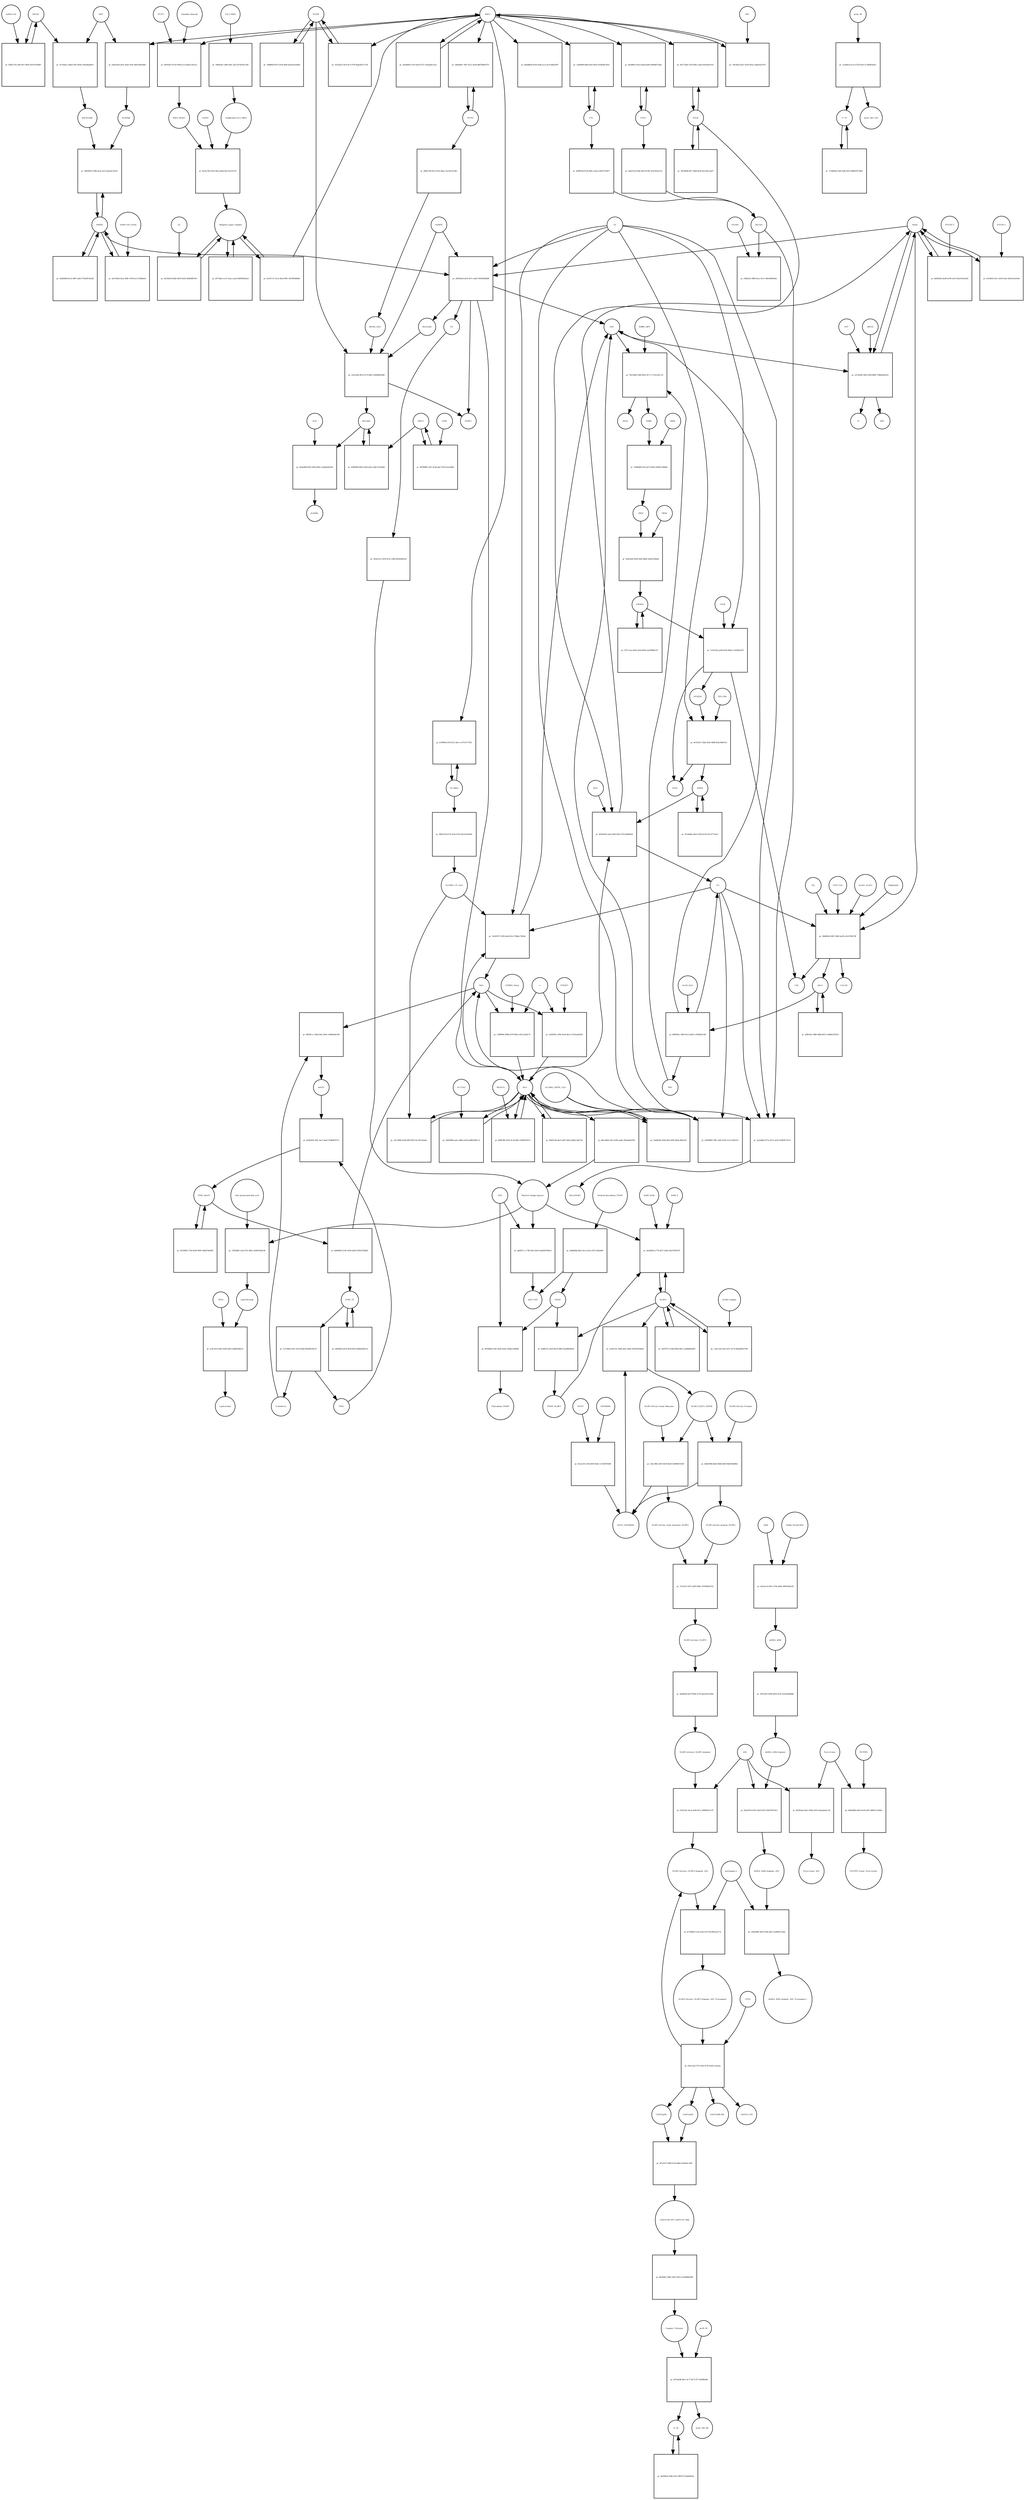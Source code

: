 strict digraph  {
Heme [annotation="urn_miriam_obo.chebi_CHEBI%3A30413", bipartite=0, cls="simple chemical", fontsize=4, label=Heme, shape=circle];
"pr_e803b3e8-a91d-427c-aab4-7b0292fdd9df" [annotation="", bipartite=1, cls=process, fontsize=4, label="pr_e803b3e8-a91d-427c-aab4-7b0292fdd9df", shape=square];
Biliverdin [annotation="urn_miriam_obo.chebi_CHEBI%3A17033", bipartite=0, cls="simple chemical", fontsize=4, label=Biliverdin, shape=circle];
HMOX1 [annotation=urn_miriam_uniprot_P09601, bipartite=0, cls=macromolecule, fontsize=4, label=HMOX1, shape=circle];
O2 [annotation="urn_miriam_obo.chebi_CHEBI%3A15379", bipartite=0, cls="simple chemical", fontsize=4, label=O2, shape=circle];
NADPH [annotation="urn_miriam_obo.chebi_CHEBI%3A16474", bipartite=0, cls="simple chemical", fontsize=4, label=NADPH, shape=circle];
H2O [annotation="urn_miriam_obo.chebi_CHEBI%3A15377", bipartite=0, cls="simple chemical", fontsize=4, label=H2O, shape=circle];
"Fe2+" [annotation="urn_miriam_obo.chebi_CHEBI%3A29033", bipartite=0, cls="simple chemical", fontsize=4, label="Fe2+", shape=circle];
"NADP+" [annotation="urn_miriam_obo.chebi_CHEBI%3A18009", bipartite=0, cls="simple chemical", fontsize=4, label="NADP+", shape=circle];
CO [annotation="urn_miriam_obo.chebi_CHEBI%3A17245", bipartite=0, cls="simple chemical", fontsize=4, label=CO, shape=circle];
"pr_dd458eb2-8a08-4c98-a516-30e2529cda45" [annotation="", bipartite=1, cls=process, fontsize=4, label="pr_dd458eb2-8a08-4c98-a516-30e2529cda45", shape=square];
"FLVCR1-2" [annotation=urn_miriam_uniprot_Q9Y5Y0, bipartite=0, cls=macromolecule, fontsize=4, label="FLVCR1-2", shape=circle];
"pr_25ac5abf-d97a-4174-bde1-af4f84d41848" [annotation="", bipartite=1, cls=process, fontsize=4, label="pr_25ac5abf-d97a-4174-bde1-af4f84d41848", shape=square];
Bilirubin [annotation="urn_miriam_obo.chebi_CHEBI%3A16990", bipartite=0, cls="simple chemical", fontsize=4, label=Bilirubin, shape=circle];
BLVRB [annotation=urn_miriam_uniprot_P30043, bipartite=0, cls=macromolecule, fontsize=4, label=BLVRB, shape=circle];
"BLVRA_Zn2+" [annotation="urn_miriam_obo.chebi_CHEBI%3A29805|urn_miriam_uniprot_P53004", bipartite=0, cls=complex, fontsize=4, label="BLVRA_Zn2+", shape=circle];
"pr_0f4f0d90-8495-4a66-ad22-c86c51363a84" [annotation="", bipartite=1, cls=process, fontsize=4, label="pr_0f4f0d90-8495-4a66-ad22-c86c51363a84", shape=square];
ABCC1 [annotation=urn_miriam_uniprot_P02768, bipartite=0, cls=macromolecule, fontsize=4, label=ABCC1, shape=circle];
"pr_bd3edf9d-0f43-426b-840a-23a46e9d3344" [annotation="", bipartite=1, cls=process, fontsize=4, label="pr_bd3edf9d-0f43-426b-840a-23a46e9d3344", shape=square];
ALB [annotation=urn_miriam_uniprot_P02768, bipartite=0, cls=macromolecule, fontsize=4, label=ALB, shape=circle];
"ALB/BIL" [annotation="urn_miriam_uniprot_P02768|urn_miriam_obo.chebi_CHEBI%3A16990", bipartite=0, cls=complex, fontsize=4, label="ALB/BIL", shape=circle];
NRF2 [annotation="", bipartite=0, cls=macromolecule, fontsize=4, label=NRF2, shape=circle];
"pr_63eb14eb-a87a-4eb2-91d1-d492cf6018d4" [annotation="", bipartite=1, cls=process, fontsize=4, label="pr_63eb14eb-a87a-4eb2-91d1-d492cf6018d4", shape=square];
MAF [annotation=urn_miriam_uniprot_O75444, bipartite=0, cls=macromolecule, fontsize=4, label=MAF, shape=circle];
"Nrf2/Maf" [annotation="", bipartite=0, cls=complex, fontsize=4, label="Nrf2/Maf", shape=circle];
"pr_4170ab5c-26bd-476e-965d-c50ee6ba8912" [annotation="", bipartite=1, cls=process, fontsize=4, label="pr_4170ab5c-26bd-476e-965d-c50ee6ba8912", shape=square];
BACH1 [annotation=urn_miriam_uniprot_O14867, bipartite=0, cls=macromolecule, fontsize=4, label=BACH1, shape=circle];
"BACH1/Maf" [annotation="", bipartite=0, cls=complex, fontsize=4, label="BACH1/Maf", shape=circle];
"pr_92ba5718-a36f-4f37-9855-fe97ef100d07" [annotation="", bipartite=1, cls=process, fontsize=4, label="pr_92ba5718-a36f-4f37-9855-fe97ef100d07", shape=square];
"miRNA-155" [annotation=urn_miriam_ncbigene_406947, bipartite=0, cls="nucleic acid feature", fontsize=4, label="miRNA-155", shape=circle];
"pr_56856010-c09b-4c81-ba13-afead131af47" [annotation="", bipartite=1, cls=process, fontsize=4, label="pr_56856010-c09b-4c81-ba13-afead131af47", shape=square];
PRIN9 [annotation="urn_miriam_obo.chebi_CHEBI%3A15430", bipartite=0, cls="simple chemical", fontsize=4, label=PRIN9, shape=circle];
"pr_001b9cb6-2a42-4583-8541-67f1a0b60d28" [annotation="", bipartite=1, cls=process, fontsize=4, label="pr_001b9cb6-2a42-4583-8541-67f1a0b60d28", shape=square];
FECH [annotation=urn_miriam_uniprot_P22830, bipartite=0, cls=macromolecule, fontsize=4, label=FECH, shape=circle];
"Pb2+" [annotation="urn_miriam_obo.chebi_CHEBI%3A27889", bipartite=0, cls="simple chemical", fontsize=4, label="Pb2+", shape=circle];
"H+" [annotation="urn_miriam_obo.chebi_CHEBI%3A15378", bipartite=0, cls="simple chemical", fontsize=4, label="H+", shape=circle];
"SUCC-CoA" [annotation="urn_miriam_obo.chebi_CHEBI%3A57292", bipartite=0, cls="simple chemical", fontsize=4, label="SUCC-CoA", shape=circle];
"pr_286d85d1-6867-4002-be28-a32c6780374f" [annotation="", bipartite=1, cls=process, fontsize=4, label="pr_286d85d1-6867-4002-be28-a32c6780374f", shape=square];
dALA [annotation="urn_miriam_obo.chebi_CHEBI%3A356416", bipartite=0, cls="simple chemical", fontsize=4, label=dALA, shape=circle];
ALAS1_ALAS2 [annotation="urn_miriam_uniprot_P13196|urn_miriam_uniprot_P22557", bipartite=0, cls=complex, fontsize=4, label=ALAS1_ALAS2, shape=circle];
Panhematin [annotation="urn_miriam_obo.chebi_CHEBI%3A50385", bipartite=0, cls="simple chemical", fontsize=4, label=Panhematin, shape=circle];
Gly [annotation="urn_miriam_obo.chebi_CHEBI%3A57305", bipartite=0, cls="simple chemical", fontsize=4, label=Gly, shape=circle];
"CoA-SH" [annotation="urn_miriam_obo.chebi_CHEBI%3A15346", bipartite=0, cls="simple chemical", fontsize=4, label="CoA-SH", shape=circle];
CO2 [annotation="urn_miriam_obo.chebi_CHEBI%3A16526", bipartite=0, cls="simple chemical", fontsize=4, label=CO2, shape=circle];
"pr_f9505ab7-87e9-478d-a11e-6faf2c35ea1a" [annotation="", bipartite=1, cls=process, fontsize=4, label="pr_f9505ab7-87e9-478d-a11e-6faf2c35ea1a", shape=square];
KEAP1 [annotation=urn_miriam_uniprot_Q14145, bipartite=0, cls=macromolecule, fontsize=4, label=KEAP1, shape=circle];
NRF2_KEAP1 [annotation="urn_miriam_uniprot_Q14145|urn_miriam_uniprot_Q16236", bipartite=0, cls=complex, fontsize=4, label=NRF2_KEAP1, shape=circle];
"Dimethly fumarate" [annotation="urn_miriam_obo.chebi_CHEBI%3A76004", bipartite=0, cls="simple chemical", fontsize=4, label="Dimethly fumarate", shape=circle];
"Ubiquitin Ligase Complex" [annotation="urn_miriam_uniprot_Q14145|urn_miriam_uniprot_Q15843|urn_miriam_uniprot_Q13618|urn_miriam_uniprot_P62877|urn_miriam_uniprot_Q16236|urn_miriam_uniprot_P0CG48|urn_miriam_pubmed_19940261|urn_miriam_interpro_IPR000608", bipartite=0, cls=complex, fontsize=4, label="Ubiquitin Ligase Complex", shape=circle];
"pr_4f774dca-ec21-4eac-aaa0-a095ff283aed" [annotation="", bipartite=1, cls=process, fontsize=4, label="pr_4f774dca-ec21-4eac-aaa0-a095ff283aed", shape=square];
"pr_68f5db3c-30b9-42c2-ba95-1cfb405bc18d" [annotation="", bipartite=1, cls=process, fontsize=4, label="pr_68f5db3c-30b9-42c2-ba95-1cfb405bc18d", shape=square];
PBG [annotation="urn_miriam_obo.chebi_CHEBI%3A58126", bipartite=0, cls="simple chemical", fontsize=4, label=PBG, shape=circle];
"ALAD_Zn2+" [annotation="urn_miriam_uniprot_P13716|urn_miriam_obo.chebi_CHEBI%3A29105", bipartite=0, cls=complex, fontsize=4, label="ALAD_Zn2+", shape=circle];
"pr_76e25d6f-25b6-4643-9c7c-c737ac85cc1b" [annotation="", bipartite=1, cls=process, fontsize=4, label="pr_76e25d6f-25b6-4643-9c7c-c737ac85cc1b", shape=square];
HMBL [annotation="urn_miriam_obo.chebi_CHEBI%3A57845", bipartite=0, cls="simple chemical", fontsize=4, label=HMBL, shape=circle];
HMBS_DIPY [annotation="urn_miriam_obo.chebi_CHEBI%3A36319|urn_miriam_uniprot_P08397", bipartite=0, cls=complex, fontsize=4, label=HMBS_DIPY, shape=circle];
"NH4+" [annotation="urn_miriam_obo.chebi_CHEBI%3A28938", bipartite=0, cls="simple chemical", fontsize=4, label="NH4+", shape=circle];
"pr_14040df0-f41d-4e72-9042-83940119696d" [annotation="", bipartite=1, cls=process, fontsize=4, label="pr_14040df0-f41d-4e72-9042-83940119696d", shape=square];
URO3 [annotation="urn_miriam_obo.chebi_CHEBI%3A15437", bipartite=0, cls="simple chemical", fontsize=4, label=URO3, shape=circle];
UROS [annotation=urn_miriam_uniprot_P10746, bipartite=0, cls=macromolecule, fontsize=4, label=UROS, shape=circle];
"pr_56263ed3-8f58-42b5-8b46-5a85fcf266ad" [annotation="", bipartite=1, cls=process, fontsize=4, label="pr_56263ed3-8f58-42b5-8b46-5a85fcf266ad", shape=square];
COPRO3 [annotation="urn_miriam_obo.chebi_CHEBI%3A15439", bipartite=0, cls="simple chemical", fontsize=4, label=COPRO3, shape=circle];
UROD [annotation=urn_miriam_uniprot_P06132, bipartite=0, cls=macromolecule, fontsize=4, label=UROD, shape=circle];
"pr_7e243352-ae49-49cb-844d-c7ef2b9cb07f" [annotation="", bipartite=1, cls=process, fontsize=4, label="pr_7e243352-ae49-49cb-844d-c7ef2b9cb07f", shape=square];
PPGEN9 [annotation="urn_miriam_obo.chebi_CHEBI%3A15435", bipartite=0, cls="simple chemical", fontsize=4, label=PPGEN9, shape=circle];
CPOX [annotation=urn_miriam_uniprot_P36551, bipartite=0, cls=macromolecule, fontsize=4, label=CPOX, shape=circle];
H2O2 [annotation="urn_miriam_obo.chebi_CHEBI%3A16240", bipartite=0, cls="simple chemical", fontsize=4, label=H2O2, shape=circle];
"pr_8e7b1d17-20da-403a-9688-ffda18dd1fc8" [annotation="", bipartite=1, cls=process, fontsize=4, label="pr_8e7b1d17-20da-403a-9688-ffda18dd1fc8", shape=square];
PPO_FAD [annotation="urn_miriam_obo.chebi_CHEBI%3A16238|urn_miriam_uniprot_P50336", bipartite=0, cls=complex, fontsize=4, label=PPO_FAD, shape=circle];
"pr_a62b9063-2129-4a58-a575-762aab611aa1" [annotation="", bipartite=1, cls=process, fontsize=4, label="pr_a62b9063-2129-4a58-a575-762aab611aa1", shape=square];
"pr_af9fe50e-38d6-44bb-bb15-c4486a355018" [annotation="", bipartite=1, cls="uncertain process", fontsize=4, label="pr_af9fe50e-38d6-44bb-bb15-c4486a355018", shape=square];
"pr_3677c1ea-d285-42e6-843b-ead70886cf11" [annotation="", bipartite=1, cls="uncertain process", fontsize=4, label="pr_3677c1ea-d285-42e6-843b-ead70886cf11", shape=square];
"pr_87e2b4be-d4e5-4250-bc29-ef1e377c9acf" [annotation="", bipartite=1, cls="uncertain process", fontsize=4, label="pr_87e2b4be-d4e5-4250-bc29-ef1e377c9acf", shape=square];
"Poly-unsaturated fatty acid" [annotation="urn_miriam_obo.chebi_CHEBI%3A26208", bipartite=0, cls="simple chemical", fontsize=4, label="Poly-unsaturated fatty acid", shape=circle];
"pr_27829bbf-12a6-47fc-984c-4a9618544e34" [annotation="", bipartite=1, cls=process, fontsize=4, label="pr_27829bbf-12a6-47fc-984c-4a9618544e34", shape=square];
"Lipid Peroxide" [annotation="urn_miriam_obo.chebi_CHEBI%3A61051", bipartite=0, cls="simple chemical", fontsize=4, label="Lipid Peroxide", shape=circle];
"Reactive Oxygen Species" [annotation="urn_miriam_obo.chebi_CHEBI%3A26523", bipartite=0, cls="simple chemical", fontsize=4, label="Reactive Oxygen Species", shape=circle];
"pr_2a2ad0a0-677a-427e-ae5b-418958719c1f" [annotation="", bipartite=1, cls=process, fontsize=4, label="pr_2a2ad0a0-677a-427e-ae5b-418958719c1f", shape=square];
"Fe(3+)O(OH)" [annotation="urn_miriam_obo.chebi_CHEBI%3A78619", bipartite=0, cls="simple chemical", fontsize=4, label="Fe(3+)O(OH)", shape=circle];
Ferritin [annotation=urn_miriam_uniprot_P02794, bipartite=0, cls=complex, fontsize=4, label=Ferritin, shape=circle];
"pr_e47c4844-0c84-485f-9873-bc1bf7a45dac" [annotation="", bipartite=1, cls=process, fontsize=4, label="pr_e47c4844-0c84-485f-9873-bc1bf7a45dac", shape=square];
"SLC40A1_CP_Cu2+" [annotation="urn_miriam_uniprot_P00450|urn_miriam_uniprot_Q9NP59|urn_miriam_obo.chebi_CHEBI%3A29036", bipartite=0, cls=complex, fontsize=4, label="SLC40A1_CP_Cu2+", shape=circle];
"pr_7dc60787-1929-4ed6-91c0-780dcc7bffab" [annotation="", bipartite=1, cls=process, fontsize=4, label="pr_7dc60787-1929-4ed6-91c0-780dcc7bffab", shape=square];
"Fe3+" [annotation="urn_miriam_obo.chebi_CHEBI%3A29034", bipartite=0, cls="simple chemical", fontsize=4, label="Fe3+", shape=circle];
SLC40A1 [annotation=urn_miriam_ncbigene_30061, bipartite=0, cls="nucleic acid feature", fontsize=4, label=SLC40A1, shape=circle];
"pr_fcff894d-51f4-4521-bfce-1c6721177d31" [annotation="", bipartite=1, cls=process, fontsize=4, label="pr_fcff894d-51f4-4521-bfce-1c6721177d31", shape=square];
FTH1 [annotation=urn_miriam_ncbigene_2495, bipartite=0, cls="nucleic acid feature", fontsize=4, label=FTH1, shape=circle];
"pr_833d0815-0ecd-4a40-b2bf-fa9b9d6716ab" [annotation="", bipartite=1, cls=process, fontsize=4, label="pr_833d0815-0ecd-4a40-b2bf-fa9b9d6716ab", shape=square];
FTL [annotation=urn_miriam_ncbigene_2512, bipartite=0, cls="nucleic acid feature", fontsize=4, label=FTL, shape=circle];
"pr_1a46f900-bf84-44a2-b91f-9334a8d7263c" [annotation="", bipartite=1, cls=process, fontsize=4, label="pr_1a46f900-bf84-44a2-b91f-9334a8d7263c", shape=square];
"pr_eba037aa-9fda-40c8-b740-357b7d1dc21d" [annotation="", bipartite=1, cls=process, fontsize=4, label="pr_eba037aa-9fda-40c8-b740-357b7d1dc21d", shape=square];
"pr_d29f876d-97e8-4841-a3ad-c583677e0071" [annotation="", bipartite=1, cls=process, fontsize=4, label="pr_d29f876d-97e8-4841-a3ad-c583677e0071", shape=square];
"pr_06173200-3793-490c-a3d2-0243e9ecf1b7" [annotation="", bipartite=1, cls=process, fontsize=4, label="pr_06173200-3793-490c-a3d2-0243e9ecf1b7", shape=square];
"pr_39c0f008-df17-46df-bf28-62e149c22a67" [annotation="", bipartite=1, cls=process, fontsize=4, label="pr_39c0f008-df17-46df-bf28-62e149c22a67", shape=square];
"pr_32dd50b4-b1c0-4907-ab61-075b287ab229" [annotation="", bipartite=1, cls=process, fontsize=4, label="pr_32dd50b4-b1c0-4907-ab61-075b287ab229", shape=square];
BLVRA [annotation=urn_miriam_ncbigene_644, bipartite=0, cls="nucleic acid feature", fontsize=4, label=BLVRA, shape=circle];
"pr_3d4ed84c-7b67-4c5c-b228-d6b79b04575f" [annotation="", bipartite=1, cls=process, fontsize=4, label="pr_3d4ed84c-7b67-4c5c-b228-d6b79b04575f", shape=square];
"pr_43322fe3-3fc8-4e72-97ff-bbaeb97c5739" [annotation="", bipartite=1, cls=process, fontsize=4, label="pr_43322fe3-3fc8-4e72-97ff-bbaeb97c5739", shape=square];
"pr_19b8fbe9-f975-431b-900f-4ae01bc92d0d" [annotation="", bipartite=1, cls=process, fontsize=4, label="pr_19b8fbe9-f975-431b-900f-4ae01bc92d0d", shape=square];
"pr_4f9d7c96-b1c4-47fa-9bea-c4c2b2332383" [annotation="", bipartite=1, cls=process, fontsize=4, label="pr_4f9d7c96-b1c4-47fa-9bea-c4c2b2332383", shape=square];
"pr_f5863139-4735-419e-8119-5bc41201fb0c" [annotation="", bipartite=1, cls=process, fontsize=4, label="pr_f5863139-4735-419e-8119-5bc41201fb0c", shape=square];
"pr_c0bf2dc2-8f69-4ec2-9e11-99ee06fb056a" [annotation="", bipartite=1, cls=process, fontsize=4, label="pr_c0bf2dc2-8f69-4ec2-9e11-99ee06fb056a", shape=square];
NCOA4 [annotation=urn_miriam_uniprot_Q13772, bipartite=0, cls=macromolecule, fontsize=4, label=NCOA4, shape=circle];
"pr_13df809a-48db-4570-8bd1-e05c22a6fc76" [annotation="", bipartite=1, cls=process, fontsize=4, label="pr_13df809a-48db-4570-8bd1-e05c22a6fc76", shape=square];
CYBRD1_Heme [annotation="urn_miriam_uniprot_Q53TN4|urn_miriam_obo.chebi_CHEBI%3A30413", bipartite=0, cls=complex, fontsize=4, label=CYBRD1_Heme, shape=circle];
"e-" [annotation="urn_miriam_obo.chebi_CHEBI%3A10545", bipartite=0, cls="simple chemical", fontsize=4, label="e-", shape=circle];
"pr_36056890-aa0c-4dbd-a5d5-ba080564b112" [annotation="", bipartite=1, cls=process, fontsize=4, label="pr_36056890-aa0c-4dbd-a5d5-ba080564b112", shape=square];
SLC11A2 [annotation=urn_miriam_uniprot_P49281, bipartite=0, cls=macromolecule, fontsize=4, label=SLC11A2, shape=circle];
"pr_ec9cc6c9-e04f-41b0-a483-e3bd9c86fa1e" [annotation="", bipartite=1, cls=process, fontsize=4, label="pr_ec9cc6c9-e04f-41b0-a483-e3bd9c86fa1e", shape=square];
"Lipid alcohol" [annotation="urn_miriam_obo.chebi_CHEBI%3A24026", bipartite=0, cls="simple chemical", fontsize=4, label="Lipid alcohol", shape=circle];
GPX4 [annotation=urn_miriam_uniprot_P36969, bipartite=0, cls=macromolecule, fontsize=4, label=GPX4, shape=circle];
"pr_4a576d56-2bca-408c-9783-bce71298de3e" [annotation="", bipartite=1, cls=process, fontsize=4, label="pr_4a576d56-2bca-408c-9783-bce71298de3e", shape=square];
"SARS-CoV-2 Orf3a" [annotation="urn_miriam_uniprot_P0DTC3|urn_miriam_taxonomy_2697049", bipartite=0, cls=macromolecule, fontsize=4, label="SARS-CoV-2 Orf3a", shape=circle];
"pr_d9ac46b4-c81a-4206-aabb-7f6dad4e07bb" [annotation="", bipartite=1, cls=process, fontsize=4, label="pr_d9ac46b4-c81a-4206-aabb-7f6dad4e07bb", shape=square];
"pr_697698f6-12d7-4c48-a0e7-87b11ae22db8" [annotation="", bipartite=1, cls=process, fontsize=4, label="pr_697698f6-12d7-4c48-a0e7-87b11ae22db8", shape=square];
Orf9c [annotation=urn_miriam_taxonomy_2697049, bipartite=0, cls=macromolecule, fontsize=4, label=Orf9c, shape=circle];
CUL3_RBX1 [annotation="urn_miriam_uniprot_Q13618|urn_miriam_uniprot_P62877", bipartite=0, cls=complex, fontsize=4, label=CUL3_RBX1, shape=circle];
"pr_596de5fe-c486-426c-a2f1-f674e5817a0f" [annotation="", bipartite=1, cls=process, fontsize=4, label="pr_596de5fe-c486-426c-a2f1-f674e5817a0f", shape=square];
"Neddylated CUL3_RBX1" [annotation="urn_miriam_uniprot_Q15843|urn_miriam_uniprot_Q13618|urn_miriam_uniprot_P62877", bipartite=0, cls=complex, fontsize=4, label="Neddylated CUL3_RBX1", shape=circle];
"pr_bb2088e9-813b-416b-acce-0a7e30ba5097" [annotation="", bipartite=1, cls=process, fontsize=4, label="pr_bb2088e9-813b-416b-acce-0a7e30ba5097", shape=square];
"pr_9e2e27d4-1653-49ca-9da4-66c31a221579" [annotation="", bipartite=1, cls=process, fontsize=4, label="pr_9e2e27d4-1653-49ca-9da4-66c31a221579", shape=square];
CAND1 [annotation=urn_miriam_uniprot_Q86VP6, bipartite=0, cls=macromolecule, fontsize=4, label=CAND1, shape=circle];
E2 [annotation=urn_miriam_interpro_IPR000608, bipartite=0, cls=macromolecule, fontsize=4, label=E2, shape=circle];
"pr_46145d14-824b-4d7d-9e04-3b9f4dff1947" [annotation="", bipartite=1, cls=process, fontsize=4, label="pr_46145d14-824b-4d7d-9e04-3b9f4dff1947", shape=square];
"pr_7f4c8422-8a27-453f-9e5a-14afb1b2107b" [annotation="", bipartite=1, cls=process, fontsize=4, label="pr_7f4c8422-8a27-453f-9e5a-14afb1b2107b", shape=square];
PKC [annotation="urn_miriam_pubmed_12198130|urn_miriam_interpro_IPR012233", bipartite=0, cls=macromolecule, fontsize=4, label=PKC, shape=circle];
"pr_fc8182f2-fe2c-4229-a1be-44e61e3e91d6" [annotation="", bipartite=1, cls=process, fontsize=4, label="pr_fc8182f2-fe2c-4229-a1be-44e61e3e91d6", shape=square];
"FLVCR1-1" [annotation=urn_miriam_uniprot_Q9Y5Y0, bipartite=0, cls=macromolecule, fontsize=4, label="FLVCR1-1", shape=circle];
"pr_e27efad6-18b5-4184-8684-7588a83e8c45" [annotation="", bipartite=1, cls=process, fontsize=4, label="pr_e27efad6-18b5-4184-8684-7588a83e8c45", shape=square];
ABCG2 [annotation=urn_miriam_uniprot_Q9UNQ0, bipartite=0, cls="macromolecule multimer", fontsize=4, label=ABCG2, shape=circle];
ATP [annotation="urn_miriam_obo.chebi_CHEBI%3A30616", bipartite=0, cls="simple chemical", fontsize=4, label=ATP, shape=circle];
Pi [annotation="urn_miriam_obo.chebi_CHEBI%3A18367", bipartite=0, cls="simple chemical", fontsize=4, label=Pi, shape=circle];
ADP [annotation="urn_miriam_obo.chebi_CHEBI%3A456216", bipartite=0, cls="simple chemical", fontsize=4, label=ADP, shape=circle];
"pr_59a8fe40-3040-4bc9-bf4f-049ecdfd2a58" [annotation="", bipartite=1, cls=process, fontsize=4, label="pr_59a8fe40-3040-4bc9-bf4f-049ecdfd2a58", shape=square];
"SLC40A1_HEPH_Cu2+" [annotation="urn_miriam_uniprot_Q9BQS7|urn_miriam_uniprot_Q9NP59|urn_miriam_obo.chebi_CHEBI%3A28694", bipartite=0, cls=complex, fontsize=4, label="SLC40A1_HEPH_Cu2+", shape=circle];
"pr_54038899-798c-4262-8376-3c2c154f5312" [annotation="", bipartite=1, cls=process, fontsize=4, label="pr_54038899-798c-4262-8376-3c2c154f5312", shape=square];
"pr_38d59ccc-29a9-4afc-9de2-1bd4faddc428" [annotation="", bipartite=1, cls=process, fontsize=4, label="pr_38d59ccc-29a9-4afc-9de2-1bd4faddc428", shape=square];
Transferrin [annotation=urn_miriam_uniprot_P02787, bipartite=0, cls=macromolecule, fontsize=4, label=Transferrin, shape=circle];
holoTF [annotation="urn_miriam_uniprot_P02787|urn_miriam_obo.chebi_CHEBI%3A29034", bipartite=0, cls=complex, fontsize=4, label=holoTF, shape=circle];
TFRC [annotation=urn_miriam_uniprot_P02786, bipartite=0, cls="macromolecule multimer", fontsize=4, label=TFRC, shape=circle];
"pr_5ebfa850-1b0c-4ac3-babf-7fa8bf879715" [annotation="", bipartite=1, cls=process, fontsize=4, label="pr_5ebfa850-1b0c-4ac3-babf-7fa8bf879715", shape=square];
TFRC_holoTF [annotation="urn_miriam_uniprot_P02787|urn_miriam_obo.chebi_CHEBI%3A29034|urn_miriam_uniprot_P02786", bipartite=0, cls=complex, fontsize=4, label=TFRC_holoTF, shape=circle];
"pr_8103f4f4-77a8-4030-9499-1db0478ef005" [annotation="", bipartite=1, cls=process, fontsize=4, label="pr_8103f4f4-77a8-4030-9499-1db0478ef005", shape=square];
"pr_60d08402-2c8e-4456-ba00-935b1f550b82" [annotation="", bipartite=1, cls=process, fontsize=4, label="pr_60d08402-2c8e-4456-ba00-935b1f550b82", shape=square];
TFRC_TF [annotation="urn_miriam_uniprot_P02787|urn_miriam_uniprot_P02786", bipartite=0, cls=complex, fontsize=4, label=TFRC_TF, shape=circle];
"pr_c92d559c-e49a-4ee4-bbc3-e72feaeb42d5" [annotation="", bipartite=1, cls=process, fontsize=4, label="pr_c92d559c-e49a-4ee4-bbc3-e72feaeb42d5", shape=square];
STEAP3 [annotation=urn_miriam_uniprot_Q658P3, bipartite=0, cls=macromolecule, fontsize=4, label=STEAP3, shape=circle];
"pr_b6f676f0-2b55-4c34-bf6e-2394fb78f7a7" [annotation="", bipartite=1, cls=process, fontsize=4, label="pr_b6f676f0-2b55-4c34-bf6e-2394fb78f7a7", shape=square];
MCOLN1 [annotation=urn_miriam_uniprot_Q9GZU1, bipartite=0, cls=macromolecule, fontsize=4, label=MCOLN1, shape=circle];
"pr_0d0d7cbb-bbc0-46f7-b6a9-2bfb3c9a07a8" [annotation="", bipartite=1, cls=process, fontsize=4, label="pr_0d0d7cbb-bbc0-46f7-b6a9-2bfb3c9a07a8", shape=square];
"pr_9df3fbe6-d1a9-4918-8fc0-406b43b92c5c" [annotation="", bipartite=1, cls=process, fontsize=4, label="pr_9df3fbe6-d1a9-4918-8fc0-406b43b92c5c", shape=square];
"pr_1c5706b3-87b1-457b-b4d3-09a6f8144c01" [annotation="", bipartite=1, cls=process, fontsize=4, label="pr_1c5706b3-87b1-457b-b4d3-09a6f8144c01", shape=square];
"pr_b1627c57-5ce2-4b1d-99f1-5f593f5d6db9" [annotation="", bipartite=1, cls=process, fontsize=4, label="pr_b1627c57-5ce2-4b1d-99f1-5f593f5d6db9", shape=square];
"Oxidized thioredoxin_TXNIP" [annotation="urn_miriam_uniprot_P10599|urn_miriam_uniprot_Q9H3M7", bipartite=0, cls=complex, fontsize=4, label="Oxidized thioredoxin_TXNIP", shape=circle];
"pr_e9bb4f4b-8da5-43c3-a61a-ef57c45bab90" [annotation="", bipartite=1, cls=process, fontsize=4, label="pr_e9bb4f4b-8da5-43c3-a61a-ef57c45bab90", shape=square];
TXNIP [annotation=urn_miriam_uniprot_Q9H3M7, bipartite=0, cls=macromolecule, fontsize=4, label=TXNIP, shape=circle];
"2xHC-TXN" [annotation=urn_miriam_uniprot_P10599, bipartite=0, cls=macromolecule, fontsize=4, label="2xHC-TXN", shape=circle];
NLRP3 [annotation=urn_miriam_uniprot_Q96P20, bipartite=0, cls=macromolecule, fontsize=4, label=NLRP3, shape=circle];
"pr_c24cc25e-9acf-4317-bc74-0badd930750b" [annotation="", bipartite=1, cls=process, fontsize=4, label="pr_c24cc25e-9acf-4317-bc74-0badd930750b", shape=square];
"Nf-KB Complex" [annotation="urn_miriam_uniprot_P19838|urn_miriam_uniprot_Q04206|urn_miriam_uniprot_Q00653", bipartite=0, cls=complex, fontsize=4, label="Nf-KB Complex", shape=circle];
"pr_85970172-c00b-4893-8fac-a5286b94a687" [annotation="", bipartite=1, cls=process, fontsize=4, label="pr_85970172-c00b-4893-8fac-a5286b94a687", shape=square];
TXN [annotation=urn_miriam_uniprot_P10599, bipartite=0, cls=macromolecule, fontsize=4, label=TXN, shape=circle];
"pr_ab6857cc-c798-424c-bb19-ede6b978b0cd" [annotation="", bipartite=1, cls=process, fontsize=4, label="pr_ab6857cc-c798-424c-bb19-ede6b978b0cd", shape=square];
"pr_991fbb64-c461-4e83-b2a6-1648a1c8b968" [annotation="", bipartite=1, cls=process, fontsize=4, label="pr_991fbb64-c461-4e83-b2a6-1648a1c8b968", shape=square];
Thioredoxin_TXNIP [annotation="urn_miriam_uniprot_P10599|urn_miriam_uniprot_Q9H3M7", bipartite=0, cls=complex, fontsize=4, label=Thioredoxin_TXNIP, shape=circle];
HSP90AB1 [annotation=urn_miriam_uniprot_P08238, bipartite=0, cls=macromolecule, fontsize=4, label=HSP90AB1, shape=circle];
"pr_0fcac614-210b-465f-824e-1157df478206" [annotation="", bipartite=1, cls=process, fontsize=4, label="pr_0fcac614-210b-465f-824e-1157df478206", shape=square];
SUGT1 [annotation=urn_miriam_uniprot_Q9Y2Z0, bipartite=0, cls=macromolecule, fontsize=4, label=SUGT1, shape=circle];
SUGT1_HSP90AB1 [annotation="urn_miriam_uniprot_P08238|urn_miriam_uniprot_Q9Y2Z0", bipartite=0, cls=complex, fontsize=4, label=SUGT1_HSP90AB1, shape=circle];
"pr_ec8017dc-3484-4a6c-bbe0-e90103039ab8" [annotation="", bipartite=1, cls=process, fontsize=4, label="pr_ec8017dc-3484-4a6c-bbe0-e90103039ab8", shape=square];
NLRP3_SUGT1_HSP90 [annotation="urn_miriam_uniprot_P08238|urn_miriam_uniprot_Q96P20|urn_miriam_uniprot_Q9Y2Z0", bipartite=0, cls=complex, fontsize=4, label=NLRP3_SUGT1_HSP90, shape=circle];
"pr_b58fb31a-3ae6-46cd-9983-d1ad00b45faf" [annotation="", bipartite=1, cls=process, fontsize=4, label="pr_b58fb31a-3ae6-46cd-9983-d1ad00b45faf", shape=square];
TXNIP_NLRP3 [annotation="urn_miriam_uniprot_Q9H3M7|urn_miriam_uniprot_Q96P20", bipartite=0, cls=complex, fontsize=4, label=TXNIP_NLRP3, shape=circle];
"NLRP3 Elicitor Proteins" [annotation="urn_miriam_uniprot_P05067|urn_miriam_uniprot_P09616", bipartite=0, cls=macromolecule, fontsize=4, label="NLRP3 Elicitor Proteins", shape=circle];
"pr_4b62938b-8da0-4648-b3bf-f08a930dd9e2" [annotation="", bipartite=1, cls=process, fontsize=4, label="pr_4b62938b-8da0-4648-b3bf-f08a930dd9e2", shape=square];
"NLRP3 elicitor proteins_NLRP3" [annotation="urn_miriam_uniprot_P09616|urn_miriam_uniprot_P05067|urn_miriam_uniprot_Q96P20", bipartite=0, cls=complex, fontsize=4, label="NLRP3 elicitor proteins_NLRP3", shape=circle];
"NLRP3 Elicitor Small Molecules" [annotation="urn_miriam_obo.chebi_CHEBI%3A46661|urn_miriam_obo.chebi_CHEBI%3A16336|urn_miriam_obo.chebi_CHEBI%3A30563", bipartite=0, cls="simple chemical", fontsize=4, label="NLRP3 Elicitor Small Molecules", shape=circle];
"pr_33ac39b5-af05-4629-8c60-32d969475295" [annotation="", bipartite=1, cls=process, fontsize=4, label="pr_33ac39b5-af05-4629-8c60-32d969475295", shape=square];
"NLRP3 elicitor small molecules_NLRP3" [annotation="urn_miriam_obo.chebi_CHEBI%3A46661|urn_miriam_obo.chebi_CHEBI%3A16336|urn_miriam_obo.chebi_CHEBI%3A30563|urn_miriam_uniprot_Q96P20", bipartite=0, cls=complex, fontsize=4, label="NLRP3 elicitor small molecules_NLRP3", shape=circle];
"pr_73e16151-bf7e-4d39-b48e-197640d16232" [annotation="", bipartite=1, cls=process, fontsize=4, label="pr_73e16151-bf7e-4d39-b48e-197640d16232", shape=square];
"NLRP3 elicitors_NLRP3" [annotation="urn_miriam_uniprot_P05067|urn_miriam_uniprot_P09616|urn_miriam_uniprot_P08238|urn_miriam_uniprot_Q96P20|urn_miriam_uniprot_Q9Y2Z0|urn_miriam_obo.chebi_CHEBI%3A46661|urn_miriam_obo.chebi_CHEBI%3A16336|urn_miriam_obo.chebi_CHEBI%3A30563", bipartite=0, cls=complex, fontsize=4, label="NLRP3 elicitors_NLRP3", shape=circle];
"pr_4a4fda90-da79-464e-b77b-eba292c014b4" [annotation="", bipartite=1, cls=process, fontsize=4, label="pr_4a4fda90-da79-464e-b77b-eba292c014b4", shape=square];
"NLRP3 elicitors_NLRP3 oligomer" [annotation="urn_miriam_obo.chebi_CHEBI%3A36080", bipartite=0, cls="complex multimer", fontsize=4, label="NLRP3 elicitors_NLRP3 oligomer", shape=circle];
"pr_fc92154c-6ac6-4c80-8a7a-29f8603a7e70" [annotation="", bipartite=1, cls=process, fontsize=4, label="pr_fc92154c-6ac6-4c80-8a7a-29f8603a7e70", shape=square];
ASC [annotation=urn_miriam_uniprot_Q9ULZ3, bipartite=0, cls=macromolecule, fontsize=4, label=ASC, shape=circle];
"NLRP3 elicitors_NLRP3 oligomer_ASC" [annotation="urn_miriam_uniprot_Q9ULZ3|urn_miriam_obo.chebi_CHEBI%3A36080", bipartite=0, cls="complex multimer", fontsize=4, label="NLRP3 elicitors_NLRP3 oligomer_ASC", shape=circle];
"pr_bc7f8bd0-ccb2-41d2-a673-6e290ee23c76" [annotation="", bipartite=1, cls=process, fontsize=4, label="pr_bc7f8bd0-ccb2-41d2-a673-6e290ee23c76", shape=square];
"proCaspase-1" [annotation=urn_miriam_uniprot_P29466, bipartite=0, cls=macromolecule, fontsize=4, label="proCaspase-1", shape=circle];
"NLRP3 elicitors_NLRP3 oligomer_ASC_Procaspase1" [annotation="urn_miriam_uniprot_P29466|urn_miriam_uniprot_Q9ULZ3", bipartite=0, cls="complex multimer", fontsize=4, label="NLRP3 elicitors_NLRP3 oligomer_ASC_Procaspase1", shape=circle];
"pr_46363aa0-2ba7-49da-b47d-c6aaeba4cc30" [annotation="", bipartite=1, cls=process, fontsize=4, label="pr_46363aa0-2ba7-49da-b47d-c6aaeba4cc30", shape=square];
"Pyrin trimer" [annotation=urn_miriam_uniprot_O15553, bipartite=0, cls=complex, fontsize=4, label="Pyrin trimer", shape=circle];
"Pyrin trimer_ASC" [annotation="urn_miriam_uniprot_O15553|urn_miriam_uniprot_Q9ULZ3", bipartite=0, cls=complex, fontsize=4, label="Pyrin trimer_ASC", shape=circle];
"pr_0ab8a8b4-eb63-4e34-b507-d8847ac34d5a" [annotation="", bipartite=1, cls=process, fontsize=4, label="pr_0ab8a8b4-eb63-4e34-b507-d8847ac34d5a", shape=square];
PSTPIP1 [annotation=urn_miriam_uniprot_O43586, bipartite=0, cls="macromolecule multimer", fontsize=4, label=PSTPIP1, shape=circle];
"PSTPIP1 trimer_Pyrin trimer" [annotation="urn_miriam_uniprot_O15553|urn_miriam_uniprot_O43586", bipartite=0, cls=complex, fontsize=4, label="PSTPIP1 trimer_Pyrin trimer", shape=circle];
"Double Strand DNA" [annotation="urn_miriam_obo.chebi_CHEBI%3A16991", bipartite=0, cls="simple chemical", fontsize=4, label="Double Strand DNA", shape=circle];
"pr_da53a1cd-d9ca-470e-bd92-3fd035fafa39" [annotation="", bipartite=1, cls=process, fontsize=4, label="pr_da53a1cd-d9ca-470e-bd92-3fd035fafa39", shape=square];
dsDNA_AIM2 [annotation="urn_miriam_obo.chebi_CHEBI%3A16991|urn_miriam_uniprot_O14862", bipartite=0, cls=complex, fontsize=4, label=dsDNA_AIM2, shape=circle];
AIM2 [annotation=urn_miriam_uniprot_O14862, bipartite=0, cls=macromolecule, fontsize=4, label=AIM2, shape=circle];
"pr_301fc641-b590-4630-9cef-c624e2606b8b" [annotation="", bipartite=1, cls=process, fontsize=4, label="pr_301fc641-b590-4630-9cef-c624e2606b8b", shape=square];
"dsDNA_AIM2 oligomer" [annotation="urn_miriam_obo.chebi_CHEBI%3A36080", bipartite=0, cls=complex, fontsize=4, label="dsDNA_AIM2 oligomer", shape=circle];
"pr_2b2e470e-8255-44e0-b1f5-344d793f7dc3" [annotation="", bipartite=1, cls=process, fontsize=4, label="pr_2b2e470e-8255-44e0-b1f5-344d793f7dc3", shape=square];
"dsDNA_AIM2 oligomer_ASC" [annotation="urn_miriam_obo.chebi_CHEBI%3A36080|urn_miriam_uniprot_Q9ULZ3", bipartite=0, cls=complex, fontsize=4, label="dsDNA_AIM2 oligomer_ASC", shape=circle];
"pr_50b3e868-2b02-4cbb-abd7-aa9040313ab3" [annotation="", bipartite=1, cls=process, fontsize=4, label="pr_50b3e868-2b02-4cbb-abd7-aa9040313ab3", shape=square];
"dsDNA_AIM2 oligomer_ASC_Procaspase-1" [annotation="", bipartite=0, cls=complex, fontsize=4, label="dsDNA_AIM2 oligomer_ASC_Procaspase-1", shape=circle];
"pr_f91ac5ad-7073-442f-873f-5a4fc1cb5aaa" [annotation="", bipartite=1, cls=process, fontsize=4, label="pr_f91ac5ad-7073-442f-873f-5a4fc1cb5aaa", shape=square];
"CASP1(p20)" [annotation=urn_miriam_uniprot_P29466, bipartite=0, cls=macromolecule, fontsize=4, label="CASP1(p20)", shape=circle];
CTSG [annotation=urn_miriam_uniprot_P08311, bipartite=0, cls=macromolecule, fontsize=4, label=CTSG, shape=circle];
"CASP1(298-316)" [annotation=urn_miriam_uniprot_P29466, bipartite=0, cls=macromolecule, fontsize=4, label="CASP1(298-316)", shape=circle];
"CASP1(1-119)" [annotation=urn_miriam_uniprot_P29466, bipartite=0, cls=macromolecule, fontsize=4, label="CASP1(1-119)", shape=circle];
"CASP1(p10)" [annotation=urn_miriam_uniprot_P29466, bipartite=0, cls=macromolecule, fontsize=4, label="CASP1(p10)", shape=circle];
"pr_4f7a3e73-fd0b-411d-8db2-dcfba03c1fbf" [annotation="", bipartite=1, cls=process, fontsize=4, label="pr_4f7a3e73-fd0b-411d-8db2-dcfba03c1fbf", shape=square];
"CASP1(120-197)_CASP1(317-404)" [annotation=urn_miriam_uniprot_P29466, bipartite=0, cls=complex, fontsize=4, label="CASP1(120-197)_CASP1(317-404)", shape=circle];
"pr_dbc84de7-89d1-4623-9915-ea1fd49b5298" [annotation="", bipartite=1, cls=process, fontsize=4, label="pr_dbc84de7-89d1-4623-9915-ea1fd49b5298", shape=square];
"Caspase-1 Tetramer" [annotation=urn_miriam_uniprot_P29466, bipartite=0, cls="complex multimer", fontsize=4, label="Caspase-1 Tetramer", shape=circle];
"proIL-1B" [annotation=urn_miriam_uniprot_P01584, bipartite=0, cls=macromolecule, fontsize=4, label="proIL-1B", shape=circle];
"pr_ca3b4f1d-a11e-4754-92c6-5c76b903e9ac" [annotation="", bipartite=1, cls=process, fontsize=4, label="pr_ca3b4f1d-a11e-4754-92c6-5c76b903e9ac", shape=square];
"IL-1B" [annotation=urn_miriam_uniprot_P01584, bipartite=0, cls=macromolecule, fontsize=4, label="IL-1B", shape=circle];
"proIL-1B(1-116)" [annotation=urn_miriam_uniprot_P01584, bipartite=0, cls=macromolecule, fontsize=4, label="proIL-1B(1-116)", shape=circle];
"pr_1518b93b-33d5-4afb-9501-868847b73bb3" [annotation="", bipartite=1, cls="omitted process", fontsize=4, label="pr_1518b93b-33d5-4afb-9501-868847b73bb3", shape=square];
"pr_4e4d5b03-a778-4d71-a8a8-18e9793fc87f" [annotation="", bipartite=1, cls=process, fontsize=4, label="pr_4e4d5b03-a778-4d71-a8a8-18e9793fc87f", shape=square];
"SARS E" [annotation=urn_miriam_uniprot_P59637, bipartite=0, cls=macromolecule, fontsize=4, label="SARS E", shape=circle];
"SARS Orf3a" [annotation=urn_miriam_uniprot_P59632, bipartite=0, cls=macromolecule, fontsize=4, label="SARS Orf3a", shape=circle];
"proIL-18" [annotation=urn_miriam_uniprot_Q14116, bipartite=0, cls=macromolecule, fontsize=4, label="proIL-18", shape=circle];
"pr_d07ebe68-48c1-4c77-8e75-d77cd248b448" [annotation="", bipartite=1, cls=process, fontsize=4, label="pr_d07ebe68-48c1-4c77-8e75-d77cd248b448", shape=square];
"IL-18" [annotation=urn_miriam_uniprot_Q14116, bipartite=0, cls=macromolecule, fontsize=4, label="IL-18", shape=circle];
"proIL-18(1-36)" [annotation=urn_miriam_uniprot_Q14116, bipartite=0, cls=macromolecule, fontsize=4, label="proIL-18(1-36)", shape=circle];
"pr_0a439faa-058b-4247-90f9-07324deb854a" [annotation="", bipartite=1, cls="omitted process", fontsize=4, label="pr_0a439faa-058b-4247-90f9-07324deb854a", shape=square];
"pr_0b3e51e2-187b-4c01-a366-f0e5faff63e8" [annotation="", bipartite=1, cls=process, fontsize=4, label="pr_0b3e51e2-187b-4c01-a366-f0e5faff63e8", shape=square];
Heme -> "pr_e803b3e8-a91d-427c-aab4-7b0292fdd9df"  [annotation="", interaction_type=consumption];
Heme -> "pr_dd458eb2-8a08-4c98-a516-30e2529cda45"  [annotation="", interaction_type=consumption];
Heme -> "pr_286d85d1-6867-4002-be28-a32c6780374f"  [annotation=urn_miriam_pubmed_25446301, interaction_type=inhibition];
Heme -> "pr_fc8182f2-fe2c-4229-a1be-44e61e3e91d6"  [annotation="", interaction_type=consumption];
Heme -> "pr_e27efad6-18b5-4184-8684-7588a83e8c45"  [annotation="", interaction_type=consumption];
"pr_e803b3e8-a91d-427c-aab4-7b0292fdd9df" -> Biliverdin  [annotation="", interaction_type=production];
"pr_e803b3e8-a91d-427c-aab4-7b0292fdd9df" -> H2O  [annotation="", interaction_type=production];
"pr_e803b3e8-a91d-427c-aab4-7b0292fdd9df" -> "Fe2+"  [annotation="", interaction_type=production];
"pr_e803b3e8-a91d-427c-aab4-7b0292fdd9df" -> "NADP+"  [annotation="", interaction_type=production];
"pr_e803b3e8-a91d-427c-aab4-7b0292fdd9df" -> CO  [annotation="", interaction_type=production];
Biliverdin -> "pr_25ac5abf-d97a-4174-bde1-af4f84d41848"  [annotation="", interaction_type=consumption];
HMOX1 -> "pr_e803b3e8-a91d-427c-aab4-7b0292fdd9df"  [annotation="", interaction_type=catalysis];
HMOX1 -> "pr_56856010-c09b-4c81-ba13-afead131af47"  [annotation="", interaction_type=consumption];
HMOX1 -> "pr_32dd50b4-b1c0-4907-ab61-075b287ab229"  [annotation="", interaction_type=consumption];
HMOX1 -> "pr_4a576d56-2bca-408c-9783-bce71298de3e"  [annotation="", interaction_type=consumption];
O2 -> "pr_e803b3e8-a91d-427c-aab4-7b0292fdd9df"  [annotation="", interaction_type=consumption];
O2 -> "pr_7e243352-ae49-49cb-844d-c7ef2b9cb07f"  [annotation="", interaction_type=consumption];
O2 -> "pr_8e7b1d17-20da-403a-9688-ffda18dd1fc8"  [annotation="", interaction_type=consumption];
O2 -> "pr_2a2ad0a0-677a-427e-ae5b-418958719c1f"  [annotation="", interaction_type=consumption];
O2 -> "pr_7dc60787-1929-4ed6-91c0-780dcc7bffab"  [annotation="", interaction_type=consumption];
O2 -> "pr_54038899-798c-4262-8376-3c2c154f5312"  [annotation="", interaction_type=consumption];
NADPH -> "pr_e803b3e8-a91d-427c-aab4-7b0292fdd9df"  [annotation="", interaction_type=consumption];
NADPH -> "pr_25ac5abf-d97a-4174-bde1-af4f84d41848"  [annotation="", interaction_type=consumption];
H2O -> "pr_76e25d6f-25b6-4643-9c7c-c737ac85cc1b"  [annotation="", interaction_type=consumption];
H2O -> "pr_e27efad6-18b5-4184-8684-7588a83e8c45"  [annotation="", interaction_type=consumption];
"Fe2+" -> "pr_001b9cb6-2a42-4583-8541-67f1a0b60d28"  [annotation="", interaction_type=consumption];
"Fe2+" -> "pr_2a2ad0a0-677a-427e-ae5b-418958719c1f"  [annotation="", interaction_type=consumption];
"Fe2+" -> "pr_e47c4844-0c84-485f-9873-bc1bf7a45dac"  [annotation="", interaction_type=consumption];
"Fe2+" -> "pr_7dc60787-1929-4ed6-91c0-780dcc7bffab"  [annotation="", interaction_type=consumption];
"Fe2+" -> "pr_36056890-aa0c-4dbd-a5d5-ba080564b112"  [annotation="", interaction_type=consumption];
"Fe2+" -> "pr_d9ac46b4-c81a-4206-aabb-7f6dad4e07bb"  [annotation="urn_miriam_pubmed_26794443|urn_miriam_pubmed_30692038", interaction_type=catalysis];
"Fe2+" -> "pr_59a8fe40-3040-4bc9-bf4f-049ecdfd2a58"  [annotation="", interaction_type=consumption];
"Fe2+" -> "pr_54038899-798c-4262-8376-3c2c154f5312"  [annotation="", interaction_type=consumption];
"Fe2+" -> "pr_b6f676f0-2b55-4c34-bf6e-2394fb78f7a7"  [annotation="", interaction_type=consumption];
"Fe2+" -> "pr_0d0d7cbb-bbc0-46f7-b6a9-2bfb3c9a07a8"  [annotation="", interaction_type=consumption];
CO -> "pr_0b3e51e2-187b-4c01-a366-f0e5faff63e8"  [annotation="urn_miriam_pubmed_28356568|urn_miriam_pubmed_25770182", interaction_type=inhibition];
"pr_dd458eb2-8a08-4c98-a516-30e2529cda45" -> Heme  [annotation="", interaction_type=production];
"FLVCR1-2" -> "pr_dd458eb2-8a08-4c98-a516-30e2529cda45"  [annotation="", interaction_type=catalysis];
"pr_25ac5abf-d97a-4174-bde1-af4f84d41848" -> Bilirubin  [annotation="", interaction_type=production];
"pr_25ac5abf-d97a-4174-bde1-af4f84d41848" -> "NADP+"  [annotation="", interaction_type=production];
Bilirubin -> "pr_0f4f0d90-8495-4a66-ad22-c86c51363a84"  [annotation="", interaction_type=consumption];
Bilirubin -> "pr_bd3edf9d-0f43-426b-840a-23a46e9d3344"  [annotation="", interaction_type=consumption];
BLVRB -> "pr_25ac5abf-d97a-4174-bde1-af4f84d41848"  [annotation="", interaction_type=catalysis];
BLVRB -> "pr_43322fe3-3fc8-4e72-97ff-bbaeb97c5739"  [annotation="", interaction_type=consumption];
BLVRB -> "pr_19b8fbe9-f975-431b-900f-4ae01bc92d0d"  [annotation="", interaction_type=consumption];
"BLVRA_Zn2+" -> "pr_25ac5abf-d97a-4174-bde1-af4f84d41848"  [annotation="", interaction_type=catalysis];
"pr_0f4f0d90-8495-4a66-ad22-c86c51363a84" -> Bilirubin  [annotation="", interaction_type=production];
ABCC1 -> "pr_0f4f0d90-8495-4a66-ad22-c86c51363a84"  [annotation="", interaction_type=catalysis];
ABCC1 -> "pr_697698f6-12d7-4c48-a0e7-87b11ae22db8"  [annotation="", interaction_type=consumption];
"pr_bd3edf9d-0f43-426b-840a-23a46e9d3344" -> "ALB/BIL"  [annotation="", interaction_type=production];
ALB -> "pr_bd3edf9d-0f43-426b-840a-23a46e9d3344"  [annotation="", interaction_type=consumption];
NRF2 -> "pr_63eb14eb-a87a-4eb2-91d1-d492cf6018d4"  [annotation="", interaction_type=consumption];
NRF2 -> "pr_f9505ab7-87e9-478d-a11e-6faf2c35ea1a"  [annotation="", interaction_type=consumption];
NRF2 -> "pr_a62b9063-2129-4a58-a575-762aab611aa1"  [annotation="", interaction_type=consumption];
NRF2 -> "pr_fcff894d-51f4-4521-bfce-1c6721177d31"  [annotation=urn_miriam_pubmed_30692038, interaction_type=catalysis];
NRF2 -> "pr_833d0815-0ecd-4a40-b2bf-fa9b9d6716ab"  [annotation=urn_miriam_pubmed_30692038, interaction_type=catalysis];
NRF2 -> "pr_1a46f900-bf84-44a2-b91f-9334a8d7263c"  [annotation=urn_miriam_pubmed_30692038, interaction_type=catalysis];
NRF2 -> "pr_06173200-3793-490c-a3d2-0243e9ecf1b7"  [annotation="urn_miriam_pubmed_30692038|urn_miriam_pubmed_23766848", interaction_type=catalysis];
NRF2 -> "pr_3d4ed84c-7b67-4c5c-b228-d6b79b04575f"  [annotation=urn_miriam_pubmed_30692038, interaction_type=catalysis];
NRF2 -> "pr_43322fe3-3fc8-4e72-97ff-bbaeb97c5739"  [annotation=urn_miriam_pubmed_30692038, interaction_type=catalysis];
NRF2 -> "pr_bb2088e9-813b-416b-acce-0a7e30ba5097"  [annotation="", interaction_type=consumption];
NRF2 -> "pr_7f4c8422-8a27-453f-9e5a-14afb1b2107b"  [annotation="", interaction_type=consumption];
"pr_63eb14eb-a87a-4eb2-91d1-d492cf6018d4" -> "Nrf2/Maf"  [annotation="", interaction_type=production];
MAF -> "pr_63eb14eb-a87a-4eb2-91d1-d492cf6018d4"  [annotation="", interaction_type=consumption];
MAF -> "pr_4170ab5c-26bd-476e-965d-c50ee6ba8912"  [annotation="", interaction_type=consumption];
"Nrf2/Maf" -> "pr_56856010-c09b-4c81-ba13-afead131af47"  [annotation="urn_miriam_pubmed_10473555|urn_miriam_pubmed_31827672|urn_miriam_pubmed_30692038|urn_miriam_pubmed_29717933", interaction_type=catalysis];
"pr_4170ab5c-26bd-476e-965d-c50ee6ba8912" -> "BACH1/Maf"  [annotation="", interaction_type=production];
BACH1 -> "pr_4170ab5c-26bd-476e-965d-c50ee6ba8912"  [annotation="", interaction_type=consumption];
BACH1 -> "pr_92ba5718-a36f-4f37-9855-fe97ef100d07"  [annotation="", interaction_type=consumption];
"BACH1/Maf" -> "pr_56856010-c09b-4c81-ba13-afead131af47"  [annotation="urn_miriam_pubmed_10473555|urn_miriam_pubmed_31827672|urn_miriam_pubmed_30692038|urn_miriam_pubmed_29717933", interaction_type=inhibition];
"pr_92ba5718-a36f-4f37-9855-fe97ef100d07" -> BACH1  [annotation="", interaction_type=production];
"miRNA-155" -> "pr_92ba5718-a36f-4f37-9855-fe97ef100d07"  [annotation="urn_miriam_pubmed_28082120|urn_miriam_pubmed_21982894", interaction_type=inhibition];
"pr_56856010-c09b-4c81-ba13-afead131af47" -> HMOX1  [annotation="", interaction_type=production];
PRIN9 -> "pr_001b9cb6-2a42-4583-8541-67f1a0b60d28"  [annotation="", interaction_type=consumption];
PRIN9 -> "pr_87e2b4be-d4e5-4250-bc29-ef1e377c9acf"  [annotation="", interaction_type=consumption];
"pr_001b9cb6-2a42-4583-8541-67f1a0b60d28" -> Heme  [annotation="", interaction_type=production];
"pr_001b9cb6-2a42-4583-8541-67f1a0b60d28" -> "H+"  [annotation="", interaction_type=production];
FECH -> "pr_001b9cb6-2a42-4583-8541-67f1a0b60d28"  [annotation="", interaction_type=catalysis];
FECH -> "pr_06173200-3793-490c-a3d2-0243e9ecf1b7"  [annotation="", interaction_type=consumption];
FECH -> "pr_39c0f008-df17-46df-bf28-62e149c22a67"  [annotation="", interaction_type=consumption];
"Pb2+" -> "pr_001b9cb6-2a42-4583-8541-67f1a0b60d28"  [annotation="", interaction_type=inhibition];
"H+" -> "pr_286d85d1-6867-4002-be28-a32c6780374f"  [annotation="", interaction_type=consumption];
"H+" -> "pr_2a2ad0a0-677a-427e-ae5b-418958719c1f"  [annotation="", interaction_type=consumption];
"H+" -> "pr_7dc60787-1929-4ed6-91c0-780dcc7bffab"  [annotation="", interaction_type=consumption];
"H+" -> "pr_54038899-798c-4262-8376-3c2c154f5312"  [annotation="", interaction_type=consumption];
"SUCC-CoA" -> "pr_286d85d1-6867-4002-be28-a32c6780374f"  [annotation="", interaction_type=consumption];
"pr_286d85d1-6867-4002-be28-a32c6780374f" -> dALA  [annotation="", interaction_type=production];
"pr_286d85d1-6867-4002-be28-a32c6780374f" -> "CoA-SH"  [annotation="", interaction_type=production];
"pr_286d85d1-6867-4002-be28-a32c6780374f" -> CO2  [annotation="", interaction_type=production];
dALA -> "pr_68f5db3c-30b9-42c2-ba95-1cfb405bc18d"  [annotation="", interaction_type=consumption];
dALA -> "pr_af9fe50e-38d6-44bb-bb15-c4486a355018"  [annotation="", interaction_type=consumption];
ALAS1_ALAS2 -> "pr_286d85d1-6867-4002-be28-a32c6780374f"  [annotation=urn_miriam_pubmed_25446301, interaction_type=catalysis];
Panhematin -> "pr_286d85d1-6867-4002-be28-a32c6780374f"  [annotation=urn_miriam_pubmed_25446301, interaction_type=inhibition];
Gly -> "pr_286d85d1-6867-4002-be28-a32c6780374f"  [annotation="", interaction_type=consumption];
"pr_f9505ab7-87e9-478d-a11e-6faf2c35ea1a" -> NRF2_KEAP1  [annotation="", interaction_type=production];
KEAP1 -> "pr_f9505ab7-87e9-478d-a11e-6faf2c35ea1a"  [annotation="", interaction_type=consumption];
NRF2_KEAP1 -> "pr_9e2e27d4-1653-49ca-9da4-66c31a221579"  [annotation="", interaction_type=consumption];
"Dimethly fumarate" -> "pr_f9505ab7-87e9-478d-a11e-6faf2c35ea1a"  [annotation="urn_miriam_pubmed_15282312|urn_miriam_pubmed_20486766|urn_miriam_pubmed_31692987|urn_miriam_pubmed_15572695|urn_miriam_pubmed_32132672", interaction_type=inhibition];
"Ubiquitin Ligase Complex" -> "pr_4f774dca-ec21-4eac-aaa0-a095ff283aed"  [annotation="", interaction_type=consumption];
"Ubiquitin Ligase Complex" -> "pr_46145d14-824b-4d7d-9e04-3b9f4dff1947"  [annotation="", interaction_type=consumption];
"Ubiquitin Ligase Complex" -> "pr_b1627c57-5ce2-4b1d-99f1-5f593f5d6db9"  [annotation="", interaction_type=consumption];
"pr_4f774dca-ec21-4eac-aaa0-a095ff283aed" -> "Ubiquitin Ligase Complex"  [annotation="", interaction_type=production];
"pr_68f5db3c-30b9-42c2-ba95-1cfb405bc18d" -> PBG  [annotation="", interaction_type=production];
"pr_68f5db3c-30b9-42c2-ba95-1cfb405bc18d" -> "H+"  [annotation="", interaction_type=production];
"pr_68f5db3c-30b9-42c2-ba95-1cfb405bc18d" -> H2O  [annotation="", interaction_type=production];
PBG -> "pr_76e25d6f-25b6-4643-9c7c-c737ac85cc1b"  [annotation="", interaction_type=consumption];
"ALAD_Zn2+" -> "pr_68f5db3c-30b9-42c2-ba95-1cfb405bc18d"  [annotation="", interaction_type=catalysis];
"pr_76e25d6f-25b6-4643-9c7c-c737ac85cc1b" -> HMBL  [annotation="", interaction_type=production];
"pr_76e25d6f-25b6-4643-9c7c-c737ac85cc1b" -> "NH4+"  [annotation="", interaction_type=production];
HMBL -> "pr_14040df0-f41d-4e72-9042-83940119696d"  [annotation="", interaction_type=consumption];
HMBS_DIPY -> "pr_76e25d6f-25b6-4643-9c7c-c737ac85cc1b"  [annotation="", interaction_type=catalysis];
"pr_14040df0-f41d-4e72-9042-83940119696d" -> URO3  [annotation="", interaction_type=production];
URO3 -> "pr_56263ed3-8f58-42b5-8b46-5a85fcf266ad"  [annotation="", interaction_type=consumption];
UROS -> "pr_14040df0-f41d-4e72-9042-83940119696d"  [annotation="", interaction_type=catalysis];
"pr_56263ed3-8f58-42b5-8b46-5a85fcf266ad" -> COPRO3  [annotation="", interaction_type=production];
COPRO3 -> "pr_7e243352-ae49-49cb-844d-c7ef2b9cb07f"  [annotation="", interaction_type=consumption];
COPRO3 -> "pr_3677c1ea-d285-42e6-843b-ead70886cf11"  [annotation="", interaction_type=consumption];
UROD -> "pr_56263ed3-8f58-42b5-8b46-5a85fcf266ad"  [annotation="", interaction_type=catalysis];
"pr_7e243352-ae49-49cb-844d-c7ef2b9cb07f" -> PPGEN9  [annotation="", interaction_type=production];
"pr_7e243352-ae49-49cb-844d-c7ef2b9cb07f" -> CO2  [annotation="", interaction_type=production];
"pr_7e243352-ae49-49cb-844d-c7ef2b9cb07f" -> H2O2  [annotation="", interaction_type=production];
PPGEN9 -> "pr_8e7b1d17-20da-403a-9688-ffda18dd1fc8"  [annotation="", interaction_type=consumption];
CPOX -> "pr_7e243352-ae49-49cb-844d-c7ef2b9cb07f"  [annotation="", interaction_type=catalysis];
"pr_8e7b1d17-20da-403a-9688-ffda18dd1fc8" -> PRIN9  [annotation="", interaction_type=production];
"pr_8e7b1d17-20da-403a-9688-ffda18dd1fc8" -> H2O2  [annotation="", interaction_type=production];
PPO_FAD -> "pr_8e7b1d17-20da-403a-9688-ffda18dd1fc8"  [annotation="", interaction_type=catalysis];
"pr_a62b9063-2129-4a58-a575-762aab611aa1" -> NRF2  [annotation="", interaction_type=production];
"pr_af9fe50e-38d6-44bb-bb15-c4486a355018" -> dALA  [annotation="", interaction_type=production];
"pr_3677c1ea-d285-42e6-843b-ead70886cf11" -> COPRO3  [annotation="", interaction_type=production];
"pr_87e2b4be-d4e5-4250-bc29-ef1e377c9acf" -> PRIN9  [annotation="", interaction_type=production];
"Poly-unsaturated fatty acid" -> "pr_27829bbf-12a6-47fc-984c-4a9618544e34"  [annotation="", interaction_type=consumption];
"pr_27829bbf-12a6-47fc-984c-4a9618544e34" -> "Lipid Peroxide"  [annotation="", interaction_type=production];
"Lipid Peroxide" -> "pr_ec9cc6c9-e04f-41b0-a483-e3bd9c86fa1e"  [annotation="", interaction_type=consumption];
"Reactive Oxygen Species" -> "pr_27829bbf-12a6-47fc-984c-4a9618544e34"  [annotation="urn_miriam_pubmed_26794443|urn_miriam_pubmed_30692038", interaction_type=catalysis];
"Reactive Oxygen Species" -> "pr_ab6857cc-c798-424c-bb19-ede6b978b0cd"  [annotation="", interaction_type="necessary stimulation"];
"Reactive Oxygen Species" -> "pr_4e4d5b03-a778-4d71-a8a8-18e9793fc87f"  [annotation="urn_miriam_pubmed_29789363|urn_miriam_pubmed_26331680", interaction_type="necessary stimulation"];
"pr_2a2ad0a0-677a-427e-ae5b-418958719c1f" -> "Fe(3+)O(OH)"  [annotation="", interaction_type=production];
Ferritin -> "pr_2a2ad0a0-677a-427e-ae5b-418958719c1f"  [annotation="", interaction_type=catalysis];
Ferritin -> "pr_c0bf2dc2-8f69-4ec2-9e11-99ee06fb056a"  [annotation="", interaction_type=consumption];
"pr_e47c4844-0c84-485f-9873-bc1bf7a45dac" -> "Fe2+"  [annotation="", interaction_type=production];
"SLC40A1_CP_Cu2+" -> "pr_e47c4844-0c84-485f-9873-bc1bf7a45dac"  [annotation="", interaction_type=catalysis];
"SLC40A1_CP_Cu2+" -> "pr_7dc60787-1929-4ed6-91c0-780dcc7bffab"  [annotation="", interaction_type=catalysis];
"pr_7dc60787-1929-4ed6-91c0-780dcc7bffab" -> "Fe3+"  [annotation="", interaction_type=production];
"pr_7dc60787-1929-4ed6-91c0-780dcc7bffab" -> H2O  [annotation="", interaction_type=production];
"Fe3+" -> "pr_13df809a-48db-4570-8bd1-e05c22a6fc76"  [annotation="", interaction_type=consumption];
"Fe3+" -> "pr_38d59ccc-29a9-4afc-9de2-1bd4faddc428"  [annotation="", interaction_type=consumption];
"Fe3+" -> "pr_c92d559c-e49a-4ee4-bbc3-e72feaeb42d5"  [annotation="", interaction_type=consumption];
SLC40A1 -> "pr_fcff894d-51f4-4521-bfce-1c6721177d31"  [annotation="", interaction_type=consumption];
SLC40A1 -> "pr_f5863139-4735-419e-8119-5bc41201fb0c"  [annotation="", interaction_type=consumption];
"pr_fcff894d-51f4-4521-bfce-1c6721177d31" -> SLC40A1  [annotation="", interaction_type=production];
FTH1 -> "pr_833d0815-0ecd-4a40-b2bf-fa9b9d6716ab"  [annotation="", interaction_type=consumption];
FTH1 -> "pr_eba037aa-9fda-40c8-b740-357b7d1dc21d"  [annotation="", interaction_type=consumption];
"pr_833d0815-0ecd-4a40-b2bf-fa9b9d6716ab" -> FTH1  [annotation="", interaction_type=production];
FTL -> "pr_1a46f900-bf84-44a2-b91f-9334a8d7263c"  [annotation="", interaction_type=consumption];
FTL -> "pr_d29f876d-97e8-4841-a3ad-c583677e0071"  [annotation="", interaction_type=consumption];
"pr_1a46f900-bf84-44a2-b91f-9334a8d7263c" -> FTL  [annotation="", interaction_type=production];
"pr_eba037aa-9fda-40c8-b740-357b7d1dc21d" -> Ferritin  [annotation="", interaction_type=production];
"pr_d29f876d-97e8-4841-a3ad-c583677e0071" -> Ferritin  [annotation="", interaction_type=production];
"pr_06173200-3793-490c-a3d2-0243e9ecf1b7" -> FECH  [annotation="", interaction_type=production];
"pr_39c0f008-df17-46df-bf28-62e149c22a67" -> FECH  [annotation="", interaction_type=production];
"pr_32dd50b4-b1c0-4907-ab61-075b287ab229" -> HMOX1  [annotation="", interaction_type=production];
BLVRA -> "pr_3d4ed84c-7b67-4c5c-b228-d6b79b04575f"  [annotation="", interaction_type=consumption];
BLVRA -> "pr_4f9d7c96-b1c4-47fa-9bea-c4c2b2332383"  [annotation="", interaction_type=consumption];
"pr_3d4ed84c-7b67-4c5c-b228-d6b79b04575f" -> BLVRA  [annotation="", interaction_type=production];
"pr_43322fe3-3fc8-4e72-97ff-bbaeb97c5739" -> BLVRB  [annotation="", interaction_type=production];
"pr_19b8fbe9-f975-431b-900f-4ae01bc92d0d" -> BLVRB  [annotation="", interaction_type=production];
"pr_4f9d7c96-b1c4-47fa-9bea-c4c2b2332383" -> "BLVRA_Zn2+"  [annotation="", interaction_type=production];
"pr_f5863139-4735-419e-8119-5bc41201fb0c" -> "SLC40A1_CP_Cu2+"  [annotation="", interaction_type=production];
NCOA4 -> "pr_c0bf2dc2-8f69-4ec2-9e11-99ee06fb056a"  [annotation=urn_miriam_pubmed_30692038, interaction_type=catalysis];
"pr_13df809a-48db-4570-8bd1-e05c22a6fc76" -> "Fe2+"  [annotation="", interaction_type=production];
CYBRD1_Heme -> "pr_13df809a-48db-4570-8bd1-e05c22a6fc76"  [annotation="", interaction_type=catalysis];
"e-" -> "pr_13df809a-48db-4570-8bd1-e05c22a6fc76"  [annotation="", interaction_type=consumption];
"e-" -> "pr_c92d559c-e49a-4ee4-bbc3-e72feaeb42d5"  [annotation="", interaction_type=consumption];
"pr_36056890-aa0c-4dbd-a5d5-ba080564b112" -> "Fe2+"  [annotation="", interaction_type=production];
SLC11A2 -> "pr_36056890-aa0c-4dbd-a5d5-ba080564b112"  [annotation="", interaction_type=catalysis];
"pr_ec9cc6c9-e04f-41b0-a483-e3bd9c86fa1e" -> "Lipid alcohol"  [annotation="", interaction_type=production];
GPX4 -> "pr_ec9cc6c9-e04f-41b0-a483-e3bd9c86fa1e"  [annotation="urn_miriam_pubmed_26794443|urn_miriam_pubmed_30692038", interaction_type=catalysis];
"pr_4a576d56-2bca-408c-9783-bce71298de3e" -> HMOX1  [annotation="", interaction_type=production];
"SARS-CoV-2 Orf3a" -> "pr_4a576d56-2bca-408c-9783-bce71298de3e"  [annotation="urn_miriam_doi_10.1101%2F2020.03.22.002386|urn_miriam_taxonomy_2697049", interaction_type=modulation];
"pr_d9ac46b4-c81a-4206-aabb-7f6dad4e07bb" -> "Reactive Oxygen Species"  [annotation="", interaction_type=production];
"pr_697698f6-12d7-4c48-a0e7-87b11ae22db8" -> ABCC1  [annotation="", interaction_type=production];
Orf9c -> "pr_697698f6-12d7-4c48-a0e7-87b11ae22db8"  [annotation="urn_miriam_doi_10.1101%2F2020.03.22.002386|urn_miriam_taxonomy_2697049", interaction_type=modulation];
CUL3_RBX1 -> "pr_596de5fe-c486-426c-a2f1-f674e5817a0f"  [annotation="", interaction_type=consumption];
"pr_596de5fe-c486-426c-a2f1-f674e5817a0f" -> "Neddylated CUL3_RBX1"  [annotation="", interaction_type=production];
"Neddylated CUL3_RBX1" -> "pr_9e2e27d4-1653-49ca-9da4-66c31a221579"  [annotation="", interaction_type=consumption];
"pr_9e2e27d4-1653-49ca-9da4-66c31a221579" -> "Ubiquitin Ligase Complex"  [annotation="", interaction_type=production];
CAND1 -> "pr_9e2e27d4-1653-49ca-9da4-66c31a221579"  [annotation="urn_miriam_pubmed_20486766|urn_miriam_pubmed_31692987|urn_miriam_pubmed_16449638|urn_miriam_pubmed_15572695", interaction_type=inhibition];
E2 -> "pr_46145d14-824b-4d7d-9e04-3b9f4dff1947"  [annotation="", interaction_type=consumption];
"pr_46145d14-824b-4d7d-9e04-3b9f4dff1947" -> "Ubiquitin Ligase Complex"  [annotation="", interaction_type=production];
"pr_7f4c8422-8a27-453f-9e5a-14afb1b2107b" -> NRF2  [annotation="", interaction_type=production];
PKC -> "pr_7f4c8422-8a27-453f-9e5a-14afb1b2107b"  [annotation="urn_miriam_pubmed_31692987|urn_miriam_pubmed_12198130", interaction_type=catalysis];
"pr_fc8182f2-fe2c-4229-a1be-44e61e3e91d6" -> Heme  [annotation="", interaction_type=production];
"FLVCR1-1" -> "pr_fc8182f2-fe2c-4229-a1be-44e61e3e91d6"  [annotation="", interaction_type=catalysis];
"pr_e27efad6-18b5-4184-8684-7588a83e8c45" -> Heme  [annotation="", interaction_type=production];
"pr_e27efad6-18b5-4184-8684-7588a83e8c45" -> Pi  [annotation="", interaction_type=production];
"pr_e27efad6-18b5-4184-8684-7588a83e8c45" -> ADP  [annotation="", interaction_type=production];
ABCG2 -> "pr_e27efad6-18b5-4184-8684-7588a83e8c45"  [annotation="", interaction_type=catalysis];
ATP -> "pr_e27efad6-18b5-4184-8684-7588a83e8c45"  [annotation="", interaction_type=consumption];
"pr_59a8fe40-3040-4bc9-bf4f-049ecdfd2a58" -> "Fe2+"  [annotation="", interaction_type=production];
"SLC40A1_HEPH_Cu2+" -> "pr_59a8fe40-3040-4bc9-bf4f-049ecdfd2a58"  [annotation="", interaction_type=catalysis];
"SLC40A1_HEPH_Cu2+" -> "pr_54038899-798c-4262-8376-3c2c154f5312"  [annotation="", interaction_type=catalysis];
"pr_54038899-798c-4262-8376-3c2c154f5312" -> "Fe3+"  [annotation="", interaction_type=production];
"pr_54038899-798c-4262-8376-3c2c154f5312" -> H2O  [annotation="", interaction_type=production];
"pr_38d59ccc-29a9-4afc-9de2-1bd4faddc428" -> holoTF  [annotation="", interaction_type=production];
Transferrin -> "pr_38d59ccc-29a9-4afc-9de2-1bd4faddc428"  [annotation="", interaction_type=consumption];
holoTF -> "pr_5ebfa850-1b0c-4ac3-babf-7fa8bf879715"  [annotation="", interaction_type=consumption];
TFRC -> "pr_5ebfa850-1b0c-4ac3-babf-7fa8bf879715"  [annotation="", interaction_type=consumption];
"pr_5ebfa850-1b0c-4ac3-babf-7fa8bf879715" -> TFRC_holoTF  [annotation="", interaction_type=production];
TFRC_holoTF -> "pr_8103f4f4-77a8-4030-9499-1db0478ef005"  [annotation="", interaction_type=consumption];
TFRC_holoTF -> "pr_60d08402-2c8e-4456-ba00-935b1f550b82"  [annotation="", interaction_type=consumption];
"pr_8103f4f4-77a8-4030-9499-1db0478ef005" -> TFRC_holoTF  [annotation="", interaction_type=production];
"pr_60d08402-2c8e-4456-ba00-935b1f550b82" -> "Fe3+"  [annotation="", interaction_type=production];
"pr_60d08402-2c8e-4456-ba00-935b1f550b82" -> TFRC_TF  [annotation="", interaction_type=production];
TFRC_TF -> "pr_9df3fbe6-d1a9-4918-8fc0-406b43b92c5c"  [annotation="", interaction_type=consumption];
TFRC_TF -> "pr_1c5706b3-87b1-457b-b4d3-09a6f8144c01"  [annotation="", interaction_type=consumption];
"pr_c92d559c-e49a-4ee4-bbc3-e72feaeb42d5" -> "Fe2+"  [annotation="", interaction_type=production];
STEAP3 -> "pr_c92d559c-e49a-4ee4-bbc3-e72feaeb42d5"  [annotation="", interaction_type=catalysis];
"pr_b6f676f0-2b55-4c34-bf6e-2394fb78f7a7" -> "Fe2+"  [annotation="", interaction_type=production];
MCOLN1 -> "pr_b6f676f0-2b55-4c34-bf6e-2394fb78f7a7"  [annotation="", interaction_type=catalysis];
"pr_0d0d7cbb-bbc0-46f7-b6a9-2bfb3c9a07a8" -> "Fe2+"  [annotation="", interaction_type=production];
"pr_9df3fbe6-d1a9-4918-8fc0-406b43b92c5c" -> TFRC_TF  [annotation="", interaction_type=production];
"pr_1c5706b3-87b1-457b-b4d3-09a6f8144c01" -> TFRC  [annotation="", interaction_type=production];
"pr_1c5706b3-87b1-457b-b4d3-09a6f8144c01" -> Transferrin  [annotation="", interaction_type=production];
"pr_b1627c57-5ce2-4b1d-99f1-5f593f5d6db9" -> "Ubiquitin Ligase Complex"  [annotation="", interaction_type=production];
"pr_b1627c57-5ce2-4b1d-99f1-5f593f5d6db9" -> NRF2  [annotation="", interaction_type=production];
"Oxidized thioredoxin_TXNIP" -> "pr_e9bb4f4b-8da5-43c3-a61a-ef57c45bab90"  [annotation="", interaction_type=consumption];
"pr_e9bb4f4b-8da5-43c3-a61a-ef57c45bab90" -> TXNIP  [annotation="", interaction_type=production];
"pr_e9bb4f4b-8da5-43c3-a61a-ef57c45bab90" -> "2xHC-TXN"  [annotation="", interaction_type=production];
TXNIP -> "pr_991fbb64-c461-4e83-b2a6-1648a1c8b968"  [annotation="", interaction_type=consumption];
TXNIP -> "pr_b58fb31a-3ae6-46cd-9983-d1ad00b45faf"  [annotation="", interaction_type=consumption];
NLRP3 -> "pr_c24cc25e-9acf-4317-bc74-0badd930750b"  [annotation="", interaction_type=consumption];
NLRP3 -> "pr_85970172-c00b-4893-8fac-a5286b94a687"  [annotation="", interaction_type=consumption];
NLRP3 -> "pr_ec8017dc-3484-4a6c-bbe0-e90103039ab8"  [annotation="", interaction_type=consumption];
NLRP3 -> "pr_b58fb31a-3ae6-46cd-9983-d1ad00b45faf"  [annotation="", interaction_type=consumption];
NLRP3 -> "pr_4e4d5b03-a778-4d71-a8a8-18e9793fc87f"  [annotation="", interaction_type=consumption];
"pr_c24cc25e-9acf-4317-bc74-0badd930750b" -> NLRP3  [annotation="", interaction_type=production];
"Nf-KB Complex" -> "pr_c24cc25e-9acf-4317-bc74-0badd930750b"  [annotation="", interaction_type=catalysis];
"pr_85970172-c00b-4893-8fac-a5286b94a687" -> NLRP3  [annotation="", interaction_type=production];
TXN -> "pr_ab6857cc-c798-424c-bb19-ede6b978b0cd"  [annotation="", interaction_type=consumption];
TXN -> "pr_991fbb64-c461-4e83-b2a6-1648a1c8b968"  [annotation="", interaction_type=consumption];
"pr_ab6857cc-c798-424c-bb19-ede6b978b0cd" -> "2xHC-TXN"  [annotation="", interaction_type=production];
"pr_991fbb64-c461-4e83-b2a6-1648a1c8b968" -> Thioredoxin_TXNIP  [annotation="", interaction_type=production];
HSP90AB1 -> "pr_0fcac614-210b-465f-824e-1157df478206"  [annotation="", interaction_type=consumption];
"pr_0fcac614-210b-465f-824e-1157df478206" -> SUGT1_HSP90AB1  [annotation="", interaction_type=production];
SUGT1 -> "pr_0fcac614-210b-465f-824e-1157df478206"  [annotation="", interaction_type=consumption];
SUGT1_HSP90AB1 -> "pr_ec8017dc-3484-4a6c-bbe0-e90103039ab8"  [annotation="", interaction_type=consumption];
"pr_ec8017dc-3484-4a6c-bbe0-e90103039ab8" -> NLRP3_SUGT1_HSP90  [annotation="", interaction_type=production];
NLRP3_SUGT1_HSP90 -> "pr_4b62938b-8da0-4648-b3bf-f08a930dd9e2"  [annotation="", interaction_type=consumption];
NLRP3_SUGT1_HSP90 -> "pr_33ac39b5-af05-4629-8c60-32d969475295"  [annotation="", interaction_type=consumption];
"pr_b58fb31a-3ae6-46cd-9983-d1ad00b45faf" -> TXNIP_NLRP3  [annotation="", interaction_type=production];
TXNIP_NLRP3 -> "pr_4e4d5b03-a778-4d71-a8a8-18e9793fc87f"  [annotation="urn_miriam_pubmed_29789363|urn_miriam_pubmed_26331680", interaction_type="necessary stimulation"];
"NLRP3 Elicitor Proteins" -> "pr_4b62938b-8da0-4648-b3bf-f08a930dd9e2"  [annotation="", interaction_type=consumption];
"pr_4b62938b-8da0-4648-b3bf-f08a930dd9e2" -> "NLRP3 elicitor proteins_NLRP3"  [annotation="", interaction_type=production];
"pr_4b62938b-8da0-4648-b3bf-f08a930dd9e2" -> SUGT1_HSP90AB1  [annotation="", interaction_type=production];
"NLRP3 elicitor proteins_NLRP3" -> "pr_73e16151-bf7e-4d39-b48e-197640d16232"  [annotation="", interaction_type=consumption];
"NLRP3 Elicitor Small Molecules" -> "pr_33ac39b5-af05-4629-8c60-32d969475295"  [annotation="", interaction_type=consumption];
"pr_33ac39b5-af05-4629-8c60-32d969475295" -> "NLRP3 elicitor small molecules_NLRP3"  [annotation="", interaction_type=production];
"pr_33ac39b5-af05-4629-8c60-32d969475295" -> SUGT1_HSP90AB1  [annotation="", interaction_type=production];
"NLRP3 elicitor small molecules_NLRP3" -> "pr_73e16151-bf7e-4d39-b48e-197640d16232"  [annotation="", interaction_type=consumption];
"pr_73e16151-bf7e-4d39-b48e-197640d16232" -> "NLRP3 elicitors_NLRP3"  [annotation="", interaction_type=production];
"NLRP3 elicitors_NLRP3" -> "pr_4a4fda90-da79-464e-b77b-eba292c014b4"  [annotation="", interaction_type=consumption];
"pr_4a4fda90-da79-464e-b77b-eba292c014b4" -> "NLRP3 elicitors_NLRP3 oligomer"  [annotation="", interaction_type=production];
"NLRP3 elicitors_NLRP3 oligomer" -> "pr_fc92154c-6ac6-4c80-8a7a-29f8603a7e70"  [annotation="", interaction_type=consumption];
"pr_fc92154c-6ac6-4c80-8a7a-29f8603a7e70" -> "NLRP3 elicitors_NLRP3 oligomer_ASC"  [annotation="", interaction_type=production];
ASC -> "pr_fc92154c-6ac6-4c80-8a7a-29f8603a7e70"  [annotation="", interaction_type=consumption];
ASC -> "pr_46363aa0-2ba7-49da-b47d-c6aaeba4cc30"  [annotation="", interaction_type=consumption];
ASC -> "pr_2b2e470e-8255-44e0-b1f5-344d793f7dc3"  [annotation="", interaction_type=consumption];
"NLRP3 elicitors_NLRP3 oligomer_ASC" -> "pr_bc7f8bd0-ccb2-41d2-a673-6e290ee23c76"  [annotation="", interaction_type=consumption];
"pr_bc7f8bd0-ccb2-41d2-a673-6e290ee23c76" -> "NLRP3 elicitors_NLRP3 oligomer_ASC_Procaspase1"  [annotation="", interaction_type=production];
"proCaspase-1" -> "pr_bc7f8bd0-ccb2-41d2-a673-6e290ee23c76"  [annotation="", interaction_type=consumption];
"proCaspase-1" -> "pr_50b3e868-2b02-4cbb-abd7-aa9040313ab3"  [annotation="", interaction_type=consumption];
"NLRP3 elicitors_NLRP3 oligomer_ASC_Procaspase1" -> "pr_f91ac5ad-7073-442f-873f-5a4fc1cb5aaa"  [annotation="", interaction_type=consumption];
"pr_46363aa0-2ba7-49da-b47d-c6aaeba4cc30" -> "Pyrin trimer_ASC"  [annotation="", interaction_type=production];
"Pyrin trimer" -> "pr_46363aa0-2ba7-49da-b47d-c6aaeba4cc30"  [annotation="", interaction_type=consumption];
"Pyrin trimer" -> "pr_0ab8a8b4-eb63-4e34-b507-d8847ac34d5a"  [annotation="", interaction_type=consumption];
"pr_0ab8a8b4-eb63-4e34-b507-d8847ac34d5a" -> "PSTPIP1 trimer_Pyrin trimer"  [annotation="", interaction_type=production];
PSTPIP1 -> "pr_0ab8a8b4-eb63-4e34-b507-d8847ac34d5a"  [annotation="", interaction_type=consumption];
"Double Strand DNA" -> "pr_da53a1cd-d9ca-470e-bd92-3fd035fafa39"  [annotation="", interaction_type=consumption];
"pr_da53a1cd-d9ca-470e-bd92-3fd035fafa39" -> dsDNA_AIM2  [annotation="", interaction_type=production];
dsDNA_AIM2 -> "pr_301fc641-b590-4630-9cef-c624e2606b8b"  [annotation="", interaction_type=consumption];
AIM2 -> "pr_da53a1cd-d9ca-470e-bd92-3fd035fafa39"  [annotation="", interaction_type=consumption];
"pr_301fc641-b590-4630-9cef-c624e2606b8b" -> "dsDNA_AIM2 oligomer"  [annotation="", interaction_type=production];
"dsDNA_AIM2 oligomer" -> "pr_2b2e470e-8255-44e0-b1f5-344d793f7dc3"  [annotation="", interaction_type=consumption];
"pr_2b2e470e-8255-44e0-b1f5-344d793f7dc3" -> "dsDNA_AIM2 oligomer_ASC"  [annotation="", interaction_type=production];
"dsDNA_AIM2 oligomer_ASC" -> "pr_50b3e868-2b02-4cbb-abd7-aa9040313ab3"  [annotation="", interaction_type=consumption];
"pr_50b3e868-2b02-4cbb-abd7-aa9040313ab3" -> "dsDNA_AIM2 oligomer_ASC_Procaspase-1"  [annotation="", interaction_type=production];
"pr_f91ac5ad-7073-442f-873f-5a4fc1cb5aaa" -> "CASP1(p20)"  [annotation="", interaction_type=production];
"pr_f91ac5ad-7073-442f-873f-5a4fc1cb5aaa" -> "CASP1(298-316)"  [annotation="", interaction_type=production];
"pr_f91ac5ad-7073-442f-873f-5a4fc1cb5aaa" -> "CASP1(1-119)"  [annotation="", interaction_type=production];
"pr_f91ac5ad-7073-442f-873f-5a4fc1cb5aaa" -> "CASP1(p10)"  [annotation="", interaction_type=production];
"pr_f91ac5ad-7073-442f-873f-5a4fc1cb5aaa" -> "NLRP3 elicitors_NLRP3 oligomer_ASC"  [annotation="", interaction_type=production];
"CASP1(p20)" -> "pr_4f7a3e73-fd0b-411d-8db2-dcfba03c1fbf"  [annotation="", interaction_type=consumption];
CTSG -> "pr_f91ac5ad-7073-442f-873f-5a4fc1cb5aaa"  [annotation="", interaction_type=catalysis];
"CASP1(p10)" -> "pr_4f7a3e73-fd0b-411d-8db2-dcfba03c1fbf"  [annotation="", interaction_type=consumption];
"pr_4f7a3e73-fd0b-411d-8db2-dcfba03c1fbf" -> "CASP1(120-197)_CASP1(317-404)"  [annotation="", interaction_type=production];
"CASP1(120-197)_CASP1(317-404)" -> "pr_dbc84de7-89d1-4623-9915-ea1fd49b5298"  [annotation="", interaction_type=consumption];
"pr_dbc84de7-89d1-4623-9915-ea1fd49b5298" -> "Caspase-1 Tetramer"  [annotation="", interaction_type=production];
"Caspase-1 Tetramer" -> "pr_d07ebe68-48c1-4c77-8e75-d77cd248b448"  [annotation="", interaction_type=catalysis];
"proIL-1B" -> "pr_ca3b4f1d-a11e-4754-92c6-5c76b903e9ac"  [annotation="", interaction_type=consumption];
"pr_ca3b4f1d-a11e-4754-92c6-5c76b903e9ac" -> "IL-1B"  [annotation="", interaction_type=production];
"pr_ca3b4f1d-a11e-4754-92c6-5c76b903e9ac" -> "proIL-1B(1-116)"  [annotation="", interaction_type=production];
"IL-1B" -> "pr_1518b93b-33d5-4afb-9501-868847b73bb3"  [annotation="", interaction_type=consumption];
"pr_1518b93b-33d5-4afb-9501-868847b73bb3" -> "IL-1B"  [annotation="", interaction_type=production];
"pr_4e4d5b03-a778-4d71-a8a8-18e9793fc87f" -> NLRP3  [annotation="", interaction_type=production];
"SARS E" -> "pr_4e4d5b03-a778-4d71-a8a8-18e9793fc87f"  [annotation="urn_miriam_pubmed_29789363|urn_miriam_pubmed_26331680", interaction_type="necessary stimulation"];
"SARS Orf3a" -> "pr_4e4d5b03-a778-4d71-a8a8-18e9793fc87f"  [annotation="urn_miriam_pubmed_29789363|urn_miriam_pubmed_26331680", interaction_type="necessary stimulation"];
"proIL-18" -> "pr_d07ebe68-48c1-4c77-8e75-d77cd248b448"  [annotation="", interaction_type=consumption];
"pr_d07ebe68-48c1-4c77-8e75-d77cd248b448" -> "IL-18"  [annotation="", interaction_type=production];
"pr_d07ebe68-48c1-4c77-8e75-d77cd248b448" -> "proIL-18(1-36)"  [annotation="", interaction_type=production];
"IL-18" -> "pr_0a439faa-058b-4247-90f9-07324deb854a"  [annotation="", interaction_type=consumption];
"pr_0a439faa-058b-4247-90f9-07324deb854a" -> "IL-18"  [annotation="", interaction_type=production];
"pr_0b3e51e2-187b-4c01-a366-f0e5faff63e8" -> "Reactive Oxygen Species"  [annotation="", interaction_type=production];
}
